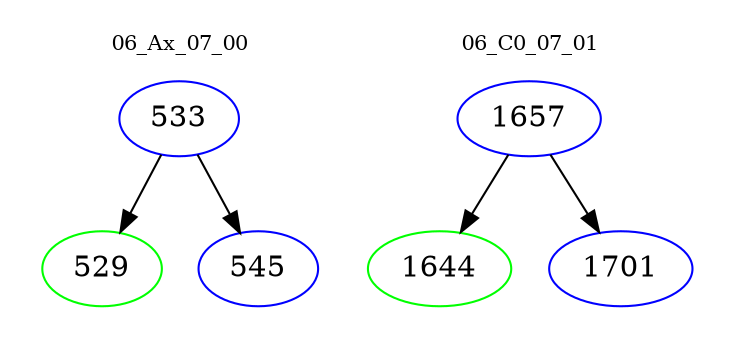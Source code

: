digraph{
subgraph cluster_0 {
color = white
label = "06_Ax_07_00";
fontsize=10;
T0_533 [label="533", color="blue"]
T0_533 -> T0_529 [color="black"]
T0_529 [label="529", color="green"]
T0_533 -> T0_545 [color="black"]
T0_545 [label="545", color="blue"]
}
subgraph cluster_1 {
color = white
label = "06_C0_07_01";
fontsize=10;
T1_1657 [label="1657", color="blue"]
T1_1657 -> T1_1644 [color="black"]
T1_1644 [label="1644", color="green"]
T1_1657 -> T1_1701 [color="black"]
T1_1701 [label="1701", color="blue"]
}
}
